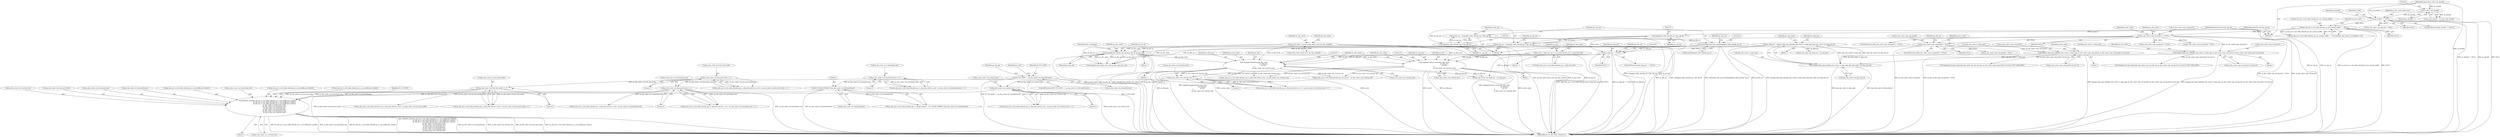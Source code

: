 digraph "0_Android_a86eb798d077b9b25c8f8c77e3c02c2f287c1ce7@pointer" {
"1001046" [label="(Call,INSERT_LOGO(ps_dec_ip->s_ivd_video_decode_ip_t.s_out_buffer.pu1_bufs[0],\n                                ps_dec_ip->s_ivd_video_decode_ip_t.s_out_buffer.pu1_bufs[1],\n                                ps_dec_ip->s_ivd_video_decode_ip_t.s_out_buffer.pu1_bufs[2],\n                                ps_dec_state->u4_frm_buf_stride,\n                                ps_dec_state->u2_horizontal_size,\n                                ps_dec_state->u2_vertical_size,\n                                ps_dec_state->i4_chromaFormat,\n                                ps_dec_state->u2_horizontal_size,\n                                ps_dec_state->u2_vertical_size))"];
"1000928" [label="(Call,ps_dec_state->u4_frm_buf_stride >> 1)"];
"1000889" [label="(Call,ps_dec_state->u4_frm_buf_stride >> 1)"];
"1000915" [label="(Call,ps_dec_state->u2_horizontal_size >> 1)"];
"1000876" [label="(Call,ps_dec_state->u2_horizontal_size >> 1)"];
"1000941" [label="(Call,ps_dec_state->u2_vertical_size >> 1)"];
"1000902" [label="(Call,ps_dec_state->u2_vertical_size >> 1)"];
"1000706" [label="(Call,impeg2d_deinterlace(ps_dec_state,\n                                            ps_disp_pic,\n                                            ps_dst,\n 0,\n                                            ps_dec_state->u2_vertical_size))"];
"1000331" [label="(Call,impeg2d_dec_hdr(ps_dec_state,ps_dec_ip ,ps_dec_op))"];
"1000170" [label="(Call,ps_dec_state = ps_dec_state_multi_core->ps_dec_state[0])"];
"1000116" [label="(Call,ps_dec_ip = (impeg2d_video_decode_ip_t *)pv_api_ip)"];
"1000118" [label="(Call,(impeg2d_video_decode_ip_t *)pv_api_ip)"];
"1000106" [label="(MethodParameterIn,void *pv_api_ip)"];
"1000126" [label="(Call,memset(ps_dec_op,0,sizeof(impeg2d_video_decode_op_t)))"];
"1000121" [label="(Call,ps_dec_op = (impeg2d_video_decode_op_t *)pv_api_op)"];
"1000123" [label="(Call,(impeg2d_video_decode_op_t *)pv_api_op)"];
"1000107" [label="(MethodParameterIn,void *pv_api_op)"];
"1000511" [label="(Call,ps_disp_pic == NULL)"];
"1000494" [label="(Call,ps_disp_pic = impeg2_disp_mgr_get(&ps_dec_state->s_disp_mgr, &ps_dec_state->i4_disp_buf_id))"];
"1000496" [label="(Call,impeg2_disp_mgr_get(&ps_dec_state->s_disp_mgr, &ps_dec_state->i4_disp_buf_id))"];
"1000442" [label="(Call,impeg2_disp_mgr_add(&ps_dec_state->s_disp_mgr, ps_dec_state->aps_ref_pics[0], ps_dec_state->aps_ref_pics[0]->i4_buf_id))"];
"1000434" [label="(Call,ps_dec_state->aps_ref_pics[0] != NULL)"];
"1000369" [label="(Call,ps_dec_state->aps_ref_pics[1] != NULL)"];
"1000265" [label="(Call,ps_dec_ip->s_ivd_video_decode_ip_t.pv_stream_buffer == NULL)"];
"1000159" [label="(Call,ps_dechdl == NULL)"];
"1000155" [label="(Call,(iv_obj_t *)ps_dechdl)"];
"1000105" [label="(MethodParameterIn,iv_obj_t *ps_dechdl)"];
"1000377" [label="(Call,impeg2_disp_mgr_add(&ps_dec_state->s_disp_mgr, ps_dec_state->aps_ref_pics[1], ps_dec_state->aps_ref_pics[1]->i4_buf_id))"];
"1000687" [label="(Call,ps_dst = &(ps_dec_op->s_ivd_video_decode_op_t.s_disp_frm_buf))"];
"1000716" [label="(Call,impeg2d_format_convert(ps_dec_state,\n                                               ps_disp_pic,\n                                               ps_dst,\n 0,\n                                               ps_dec_state->u2_vertical_size))"];
"1000812" [label="(Call,(IV_COLOR_FORMAT_T)ps_dec_state->i4_chromaFormat)"];
"1000600" [label="(Call,IV_YUV_420P == ps_dec_state->i4_chromaFormat)"];
"1000600" [label="(Call,IV_YUV_420P == ps_dec_state->i4_chromaFormat)"];
"1000877" [label="(Call,ps_dec_state->u2_horizontal_size)"];
"1000706" [label="(Call,impeg2d_deinterlace(ps_dec_state,\n                                            ps_disp_pic,\n                                            ps_dst,\n 0,\n                                            ps_dec_state->u2_vertical_size))"];
"1000443" [label="(Call,&ps_dec_state->s_disp_mgr)"];
"1000382" [label="(Call,ps_dec_state->aps_ref_pics[1])"];
"1000172" [label="(Call,ps_dec_state_multi_core->ps_dec_state[0])"];
"1000881" [label="(Call,ps_dec_op->s_ivd_video_decode_op_t.s_disp_frm_buf.u4_u_strd = ps_dec_state->u4_frm_buf_stride >> 1)"];
"1000710" [label="(Literal,0)"];
"1000435" [label="(Call,ps_dec_state->aps_ref_pics[0])"];
"1000721" [label="(Call,ps_dec_state->u2_vertical_size)"];
"1000812" [label="(Call,(IV_COLOR_FORMAT_T)ps_dec_state->i4_chromaFormat)"];
"1000717" [label="(Identifier,ps_dec_state)"];
"1000105" [label="(MethodParameterIn,iv_obj_t *ps_dechdl)"];
"1000716" [label="(Call,impeg2d_format_convert(ps_dec_state,\n                                               ps_disp_pic,\n                                               ps_dst,\n 0,\n                                               ps_dec_state->u2_vertical_size))"];
"1000868" [label="(Call,ps_dec_op->s_ivd_video_decode_op_t.s_disp_frm_buf.u4_u_wd = ps_dec_state->u2_horizontal_size >> 1)"];
"1000708" [label="(Identifier,ps_disp_pic)"];
"1000945" [label="(Literal,1)"];
"1000116" [label="(Call,ps_dec_ip = (impeg2d_video_decode_ip_t *)pv_api_ip)"];
"1000122" [label="(Identifier,ps_dec_op)"];
"1000334" [label="(Identifier,ps_dec_op)"];
"1000271" [label="(Identifier,NULL)"];
"1000378" [label="(Call,&ps_dec_state->s_disp_mgr)"];
"1000890" [label="(Call,ps_dec_state->u4_frm_buf_stride)"];
"1000689" [label="(Call,&(ps_dec_op->s_ivd_video_decode_op_t.s_disp_frm_buf))"];
"1000916" [label="(Call,ps_dec_state->u2_horizontal_size)"];
"1000942" [label="(Call,ps_dec_state->u2_vertical_size)"];
"1000902" [label="(Call,ps_dec_state->u2_vertical_size >> 1)"];
"1000377" [label="(Call,impeg2_disp_mgr_add(&ps_dec_state->s_disp_mgr, ps_dec_state->aps_ref_pics[1], ps_dec_state->aps_ref_pics[1]->i4_buf_id))"];
"1000876" [label="(Call,ps_dec_state->u2_horizontal_size >> 1)"];
"1001093" [label="(Identifier,IV_SUCCESS)"];
"1000368" [label="(ControlStructure,if(ps_dec_state->aps_ref_pics[1] != NULL))"];
"1000447" [label="(Call,ps_dec_state->aps_ref_pics[0])"];
"1000387" [label="(Call,ps_dec_state->aps_ref_pics[1]->i4_buf_id)"];
"1000367" [label="(Block,)"];
"1000331" [label="(Call,impeg2d_dec_hdr(ps_dec_state,ps_dec_ip ,ps_dec_op))"];
"1001080" [label="(Call,ps_dec_state->u2_vertical_size)"];
"1000857" [label="(Call,ps_dec_op->s_ivd_video_decode_op_t.s_disp_frm_buf.u4_y_ht = ps_dec_state->u2_vertical_size)"];
"1000121" [label="(Call,ps_dec_op = (impeg2d_video_decode_op_t *)pv_api_op)"];
"1000928" [label="(Call,ps_dec_state->u4_frm_buf_stride >> 1)"];
"1000687" [label="(Call,ps_dst = &(ps_dec_op->s_ivd_video_decode_op_t.s_disp_frm_buf))"];
"1000126" [label="(Call,memset(ps_dec_op,0,sizeof(impeg2d_video_decode_op_t)))"];
"1000496" [label="(Call,impeg2_disp_mgr_get(&ps_dec_state->s_disp_mgr, &ps_dec_state->i4_disp_buf_id))"];
"1000527" [label="(Literal,0)"];
"1000107" [label="(MethodParameterIn,void *pv_api_op)"];
"1000434" [label="(Call,ps_dec_state->aps_ref_pics[0] != NULL)"];
"1000720" [label="(Literal,0)"];
"1000442" [label="(Call,impeg2_disp_mgr_add(&ps_dec_state->s_disp_mgr, ps_dec_state->aps_ref_pics[0], ps_dec_state->aps_ref_pics[0]->i4_buf_id))"];
"1000726" [label="(Identifier,ps_dec_state)"];
"1000239" [label="(Call,ps_dec_state->ps_disp_pic = NULL)"];
"1000510" [label="(ControlStructure,if(ps_disp_pic == NULL))"];
"1000433" [label="(ControlStructure,if(ps_dec_state->aps_ref_pics[0] != NULL))"];
"1000106" [label="(MethodParameterIn,void *pv_api_ip)"];
"1000512" [label="(Identifier,ps_disp_pic)"];
"1000941" [label="(Call,ps_dec_state->u2_vertical_size >> 1)"];
"1000814" [label="(Call,ps_dec_state->i4_chromaFormat)"];
"1000718" [label="(Identifier,ps_disp_pic)"];
"1000880" [label="(Literal,1)"];
"1000375" [label="(Identifier,NULL)"];
"1000894" [label="(Call,ps_dec_op->s_ivd_video_decode_op_t.s_disp_frm_buf.u4_u_ht = ps_dec_state->u2_vertical_size >> 1)"];
"1000161" [label="(Identifier,NULL)"];
"1001074" [label="(Call,ps_dec_state->u4_frm_buf_stride)"];
"1000370" [label="(Call,ps_dec_state->aps_ref_pics[1])"];
"1000978" [label="(Call,ps_dec_op->s_ivd_video_decode_op_t.s_disp_frm_buf.u4_u_strd = ps_dec_state->u4_frm_buf_stride)"];
"1000155" [label="(Call,(iv_obj_t *)ps_dechdl)"];
"1000929" [label="(Call,ps_dec_state->u4_frm_buf_stride)"];
"1000108" [label="(Block,)"];
"1000711" [label="(Call,ps_dec_state->u2_vertical_size)"];
"1000441" [label="(Block,)"];
"1000688" [label="(Identifier,ps_dst)"];
"1000125" [label="(Identifier,pv_api_op)"];
"1000396" [label="(Identifier,ps_dec_state)"];
"1001695" [label="(MethodReturn,IV_API_CALL_STATUS_T)"];
"1000685" [label="(Block,)"];
"1000332" [label="(Identifier,ps_dec_state)"];
"1000440" [label="(Identifier,NULL)"];
"1000333" [label="(Identifier,ps_dec_ip)"];
"1000511" [label="(Call,ps_disp_pic == NULL)"];
"1000481" [label="(Identifier,ps_dec_ip)"];
"1000893" [label="(Literal,1)"];
"1000513" [label="(Identifier,NULL)"];
"1001086" [label="(Call,ps_dec_state->u2_horizontal_size)"];
"1000153" [label="(Call,ps_dec_handle = (iv_obj_t *)ps_dechdl)"];
"1000889" [label="(Call,ps_dec_state->u4_frm_buf_stride >> 1)"];
"1000418" [label="(Call,ps_dec_state->aps_ref_pics[1] = NULL)"];
"1000698" [label="(Identifier,ps_dec_state)"];
"1000158" [label="(ControlStructure,if(ps_dechdl == NULL))"];
"1000744" [label="(Call,ps_dec_state->ps_deint_pic = ps_disp_pic)"];
"1000274" [label="(Identifier,ps_dec_state)"];
"1000380" [label="(Identifier,ps_dec_state)"];
"1000164" [label="(Identifier,IV_FAIL)"];
"1000494" [label="(Call,ps_disp_pic = impeg2_disp_mgr_get(&ps_dec_state->s_disp_mgr, &ps_dec_state->i4_disp_buf_id))"];
"1000171" [label="(Identifier,ps_dec_state)"];
"1000266" [label="(Call,ps_dec_ip->s_ivd_video_decode_ip_t.pv_stream_buffer)"];
"1000920" [label="(Call,ps_dec_op->s_ivd_video_decode_op_t.s_disp_frm_buf.u4_v_strd = ps_dec_state->u4_frm_buf_stride >> 1)"];
"1000129" [label="(Call,sizeof(impeg2d_video_decode_op_t))"];
"1000507" [label="(Identifier,ps_dec_state)"];
"1000118" [label="(Call,(impeg2d_video_decode_ip_t *)pv_api_ip)"];
"1000376" [label="(Block,)"];
"1001045" [label="(Block,)"];
"1000369" [label="(Call,ps_dec_state->aps_ref_pics[1] != NULL)"];
"1000806" [label="(Call,ps_dec_op->s_ivd_video_decode_op_t.e_output_format = (IV_COLOR_FORMAT_T)ps_dec_state->i4_chromaFormat)"];
"1001089" [label="(Call,ps_dec_state->u2_vertical_size)"];
"1000120" [label="(Identifier,pv_api_ip)"];
"1001083" [label="(Call,ps_dec_state->i4_chromaFormat)"];
"1000471" [label="(Call,ps_dec_state->aps_ref_pics[0] = NULL)"];
"1000117" [label="(Identifier,ps_dec_ip)"];
"1000264" [label="(Call,(ps_dec_ip->s_ivd_video_decode_ip_t.pv_stream_buffer == NULL)&&(ps_dec_state->u1_flushfrm==0))"];
"1000715" [label="(Block,)"];
"1000166" [label="(Identifier,ps_dec_state_multi_core)"];
"1000601" [label="(Identifier,IV_YUV_420P)"];
"1000505" [label="(Call,ps_dec_state->ps_disp_pic = ps_disp_pic)"];
"1000170" [label="(Call,ps_dec_state = ps_dec_state_multi_core->ps_dec_state[0])"];
"1000128" [label="(Literal,0)"];
"1001425" [label="(Call,impeg2d_dec_frm(ps_dec_state,ps_dec_ip,ps_dec_op))"];
"1000707" [label="(Identifier,ps_dec_state)"];
"1001056" [label="(Call,ps_dec_ip->s_ivd_video_decode_ip_t.s_out_buffer.pu1_bufs[1])"];
"1001046" [label="(Call,INSERT_LOGO(ps_dec_ip->s_ivd_video_decode_ip_t.s_out_buffer.pu1_bufs[0],\n                                ps_dec_ip->s_ivd_video_decode_ip_t.s_out_buffer.pu1_bufs[1],\n                                ps_dec_ip->s_ivd_video_decode_ip_t.s_out_buffer.pu1_bufs[2],\n                                ps_dec_state->u4_frm_buf_stride,\n                                ps_dec_state->u2_horizontal_size,\n                                ps_dec_state->u2_vertical_size,\n                                ps_dec_state->i4_chromaFormat,\n                                ps_dec_state->u2_horizontal_size,\n                                ps_dec_state->u2_vertical_size))"];
"1000967" [label="(Call,ps_dec_op->s_ivd_video_decode_op_t.s_disp_frm_buf.u4_u_wd = ps_dec_state->u2_horizontal_size)"];
"1000160" [label="(Identifier,ps_dechdl)"];
"1000425" [label="(Call,ps_dec_state->aps_ref_pics[0] = NULL)"];
"1000915" [label="(Call,ps_dec_state->u2_horizontal_size >> 1)"];
"1001077" [label="(Call,ps_dec_state->u2_horizontal_size)"];
"1000719" [label="(Identifier,ps_dst)"];
"1000330" [label="(Block,)"];
"1000157" [label="(Identifier,ps_dechdl)"];
"1000179" [label="(Identifier,ps_dec_state)"];
"1000394" [label="(Call,impeg2_buf_mgr_release(ps_dec_state->pv_pic_buf_mg, ps_dec_state->aps_ref_pics[1]->i4_buf_id, BUF_MGR_REF))"];
"1000610" [label="(Identifier,ps_dec_op)"];
"1000495" [label="(Identifier,ps_disp_pic)"];
"1000705" [label="(Block,)"];
"1000336" [label="(Identifier,bytes_remaining)"];
"1000933" [label="(Call,ps_dec_op->s_ivd_video_decode_op_t.s_disp_frm_buf.u4_v_ht = ps_dec_state->u2_vertical_size >> 1)"];
"1000763" [label="(Call,ps_dec_op->s_ivd_video_decode_op_t.u4_pic_ht = ps_dec_state->u2_vertical_size)"];
"1000459" [label="(Call,impeg2_buf_mgr_release(ps_dec_state->pv_pic_buf_mg, ps_dec_state->aps_ref_pics[0]->i4_buf_id, BUF_MGR_REF))"];
"1000265" [label="(Call,ps_dec_ip->s_ivd_video_decode_ip_t.pv_stream_buffer == NULL)"];
"1001047" [label="(Call,ps_dec_ip->s_ivd_video_decode_ip_t.s_out_buffer.pu1_bufs[0])"];
"1000919" [label="(Literal,1)"];
"1000437" [label="(Identifier,ps_dec_state)"];
"1000907" [label="(Call,ps_dec_op->s_ivd_video_decode_op_t.s_disp_frm_buf.u4_v_wd = ps_dec_state->u2_horizontal_size >> 1)"];
"1000903" [label="(Call,ps_dec_state->u2_vertical_size)"];
"1000452" [label="(Call,ps_dec_state->aps_ref_pics[0]->i4_buf_id)"];
"1000932" [label="(Literal,1)"];
"1000518" [label="(Identifier,ps_dec_op)"];
"1000501" [label="(Call,&ps_dec_state->i4_disp_buf_id)"];
"1000497" [label="(Call,&ps_dec_state->s_disp_mgr)"];
"1000159" [label="(Call,ps_dechdl == NULL)"];
"1000599" [label="(ControlStructure,if(IV_YUV_420P == ps_dec_state->i4_chromaFormat))"];
"1000635" [label="(Identifier,pu1_buf)"];
"1000127" [label="(Identifier,ps_dec_op)"];
"1000445" [label="(Identifier,ps_dec_state)"];
"1000709" [label="(Identifier,ps_dst)"];
"1000123" [label="(Call,(impeg2d_video_decode_op_t *)pv_api_op)"];
"1001065" [label="(Call,ps_dec_ip->s_ivd_video_decode_ip_t.s_out_buffer.pu1_bufs[2])"];
"1000602" [label="(Call,ps_dec_state->i4_chromaFormat)"];
"1000461" [label="(Identifier,ps_dec_state)"];
"1000906" [label="(Literal,1)"];
"1000134" [label="(Identifier,ps_dec_op)"];
"1001046" -> "1001045"  [label="AST: "];
"1001046" -> "1001089"  [label="CFG: "];
"1001047" -> "1001046"  [label="AST: "];
"1001056" -> "1001046"  [label="AST: "];
"1001065" -> "1001046"  [label="AST: "];
"1001074" -> "1001046"  [label="AST: "];
"1001077" -> "1001046"  [label="AST: "];
"1001080" -> "1001046"  [label="AST: "];
"1001083" -> "1001046"  [label="AST: "];
"1001086" -> "1001046"  [label="AST: "];
"1001089" -> "1001046"  [label="AST: "];
"1001093" -> "1001046"  [label="CFG: "];
"1001046" -> "1001695"  [label="DDG: ps_dec_state->u2_vertical_size"];
"1001046" -> "1001695"  [label="DDG: ps_dec_state->u4_frm_buf_stride"];
"1001046" -> "1001695"  [label="DDG: ps_dec_ip->s_ivd_video_decode_ip_t.s_out_buffer.pu1_bufs[1]"];
"1001046" -> "1001695"  [label="DDG: ps_dec_ip->s_ivd_video_decode_ip_t.s_out_buffer.pu1_bufs[0]"];
"1001046" -> "1001695"  [label="DDG: ps_dec_state->u2_horizontal_size"];
"1001046" -> "1001695"  [label="DDG: ps_dec_ip->s_ivd_video_decode_ip_t.s_out_buffer.pu1_bufs[2]"];
"1001046" -> "1001695"  [label="DDG: INSERT_LOGO(ps_dec_ip->s_ivd_video_decode_ip_t.s_out_buffer.pu1_bufs[0],\n                                ps_dec_ip->s_ivd_video_decode_ip_t.s_out_buffer.pu1_bufs[1],\n                                ps_dec_ip->s_ivd_video_decode_ip_t.s_out_buffer.pu1_bufs[2],\n                                ps_dec_state->u4_frm_buf_stride,\n                                ps_dec_state->u2_horizontal_size,\n                                ps_dec_state->u2_vertical_size,\n                                ps_dec_state->i4_chromaFormat,\n                                ps_dec_state->u2_horizontal_size,\n                                ps_dec_state->u2_vertical_size)"];
"1001046" -> "1001695"  [label="DDG: ps_dec_state->i4_chromaFormat"];
"1000928" -> "1001046"  [label="DDG: ps_dec_state->u4_frm_buf_stride"];
"1000915" -> "1001046"  [label="DDG: ps_dec_state->u2_horizontal_size"];
"1000941" -> "1001046"  [label="DDG: ps_dec_state->u2_vertical_size"];
"1000812" -> "1001046"  [label="DDG: ps_dec_state->i4_chromaFormat"];
"1000928" -> "1000920"  [label="AST: "];
"1000928" -> "1000932"  [label="CFG: "];
"1000929" -> "1000928"  [label="AST: "];
"1000932" -> "1000928"  [label="AST: "];
"1000920" -> "1000928"  [label="CFG: "];
"1000928" -> "1001695"  [label="DDG: ps_dec_state->u4_frm_buf_stride"];
"1000928" -> "1000920"  [label="DDG: ps_dec_state->u4_frm_buf_stride"];
"1000928" -> "1000920"  [label="DDG: 1"];
"1000889" -> "1000928"  [label="DDG: ps_dec_state->u4_frm_buf_stride"];
"1000928" -> "1000978"  [label="DDG: ps_dec_state->u4_frm_buf_stride"];
"1000889" -> "1000881"  [label="AST: "];
"1000889" -> "1000893"  [label="CFG: "];
"1000890" -> "1000889"  [label="AST: "];
"1000893" -> "1000889"  [label="AST: "];
"1000881" -> "1000889"  [label="CFG: "];
"1000889" -> "1000881"  [label="DDG: ps_dec_state->u4_frm_buf_stride"];
"1000889" -> "1000881"  [label="DDG: 1"];
"1000915" -> "1000907"  [label="AST: "];
"1000915" -> "1000919"  [label="CFG: "];
"1000916" -> "1000915"  [label="AST: "];
"1000919" -> "1000915"  [label="AST: "];
"1000907" -> "1000915"  [label="CFG: "];
"1000915" -> "1001695"  [label="DDG: ps_dec_state->u2_horizontal_size"];
"1000915" -> "1000907"  [label="DDG: ps_dec_state->u2_horizontal_size"];
"1000915" -> "1000907"  [label="DDG: 1"];
"1000876" -> "1000915"  [label="DDG: ps_dec_state->u2_horizontal_size"];
"1000915" -> "1000967"  [label="DDG: ps_dec_state->u2_horizontal_size"];
"1000876" -> "1000868"  [label="AST: "];
"1000876" -> "1000880"  [label="CFG: "];
"1000877" -> "1000876"  [label="AST: "];
"1000880" -> "1000876"  [label="AST: "];
"1000868" -> "1000876"  [label="CFG: "];
"1000876" -> "1000868"  [label="DDG: ps_dec_state->u2_horizontal_size"];
"1000876" -> "1000868"  [label="DDG: 1"];
"1000941" -> "1000933"  [label="AST: "];
"1000941" -> "1000945"  [label="CFG: "];
"1000942" -> "1000941"  [label="AST: "];
"1000945" -> "1000941"  [label="AST: "];
"1000933" -> "1000941"  [label="CFG: "];
"1000941" -> "1001695"  [label="DDG: ps_dec_state->u2_vertical_size"];
"1000941" -> "1000933"  [label="DDG: ps_dec_state->u2_vertical_size"];
"1000941" -> "1000933"  [label="DDG: 1"];
"1000902" -> "1000941"  [label="DDG: ps_dec_state->u2_vertical_size"];
"1000902" -> "1000894"  [label="AST: "];
"1000902" -> "1000906"  [label="CFG: "];
"1000903" -> "1000902"  [label="AST: "];
"1000906" -> "1000902"  [label="AST: "];
"1000894" -> "1000902"  [label="CFG: "];
"1000902" -> "1000894"  [label="DDG: ps_dec_state->u2_vertical_size"];
"1000902" -> "1000894"  [label="DDG: 1"];
"1000706" -> "1000902"  [label="DDG: ps_dec_state->u2_vertical_size"];
"1000716" -> "1000902"  [label="DDG: ps_dec_state->u2_vertical_size"];
"1000706" -> "1000705"  [label="AST: "];
"1000706" -> "1000711"  [label="CFG: "];
"1000707" -> "1000706"  [label="AST: "];
"1000708" -> "1000706"  [label="AST: "];
"1000709" -> "1000706"  [label="AST: "];
"1000710" -> "1000706"  [label="AST: "];
"1000711" -> "1000706"  [label="AST: "];
"1000726" -> "1000706"  [label="CFG: "];
"1000706" -> "1001695"  [label="DDG: ps_dst"];
"1000706" -> "1001695"  [label="DDG: ps_disp_pic"];
"1000706" -> "1001695"  [label="DDG: impeg2d_deinterlace(ps_dec_state,\n                                            ps_disp_pic,\n                                            ps_dst,\n 0,\n                                            ps_dec_state->u2_vertical_size)"];
"1000706" -> "1001695"  [label="DDG: ps_dec_state"];
"1000331" -> "1000706"  [label="DDG: ps_dec_state"];
"1000170" -> "1000706"  [label="DDG: ps_dec_state"];
"1000511" -> "1000706"  [label="DDG: ps_disp_pic"];
"1000687" -> "1000706"  [label="DDG: ps_dst"];
"1000706" -> "1000744"  [label="DDG: ps_disp_pic"];
"1000706" -> "1000763"  [label="DDG: ps_dec_state->u2_vertical_size"];
"1000706" -> "1000857"  [label="DDG: ps_dec_state->u2_vertical_size"];
"1000331" -> "1000330"  [label="AST: "];
"1000331" -> "1000334"  [label="CFG: "];
"1000332" -> "1000331"  [label="AST: "];
"1000333" -> "1000331"  [label="AST: "];
"1000334" -> "1000331"  [label="AST: "];
"1000336" -> "1000331"  [label="CFG: "];
"1000331" -> "1001695"  [label="DDG: ps_dec_op"];
"1000331" -> "1001695"  [label="DDG: impeg2d_dec_hdr(ps_dec_state,ps_dec_ip ,ps_dec_op)"];
"1000331" -> "1001695"  [label="DDG: ps_dec_ip"];
"1000331" -> "1001695"  [label="DDG: ps_dec_state"];
"1000170" -> "1000331"  [label="DDG: ps_dec_state"];
"1000116" -> "1000331"  [label="DDG: ps_dec_ip"];
"1000126" -> "1000331"  [label="DDG: ps_dec_op"];
"1000331" -> "1000716"  [label="DDG: ps_dec_state"];
"1000331" -> "1001425"  [label="DDG: ps_dec_state"];
"1000331" -> "1001425"  [label="DDG: ps_dec_ip"];
"1000331" -> "1001425"  [label="DDG: ps_dec_op"];
"1000170" -> "1000108"  [label="AST: "];
"1000170" -> "1000172"  [label="CFG: "];
"1000171" -> "1000170"  [label="AST: "];
"1000172" -> "1000170"  [label="AST: "];
"1000179" -> "1000170"  [label="CFG: "];
"1000170" -> "1001695"  [label="DDG: ps_dec_state_multi_core->ps_dec_state[0]"];
"1000170" -> "1001695"  [label="DDG: ps_dec_state"];
"1000170" -> "1000716"  [label="DDG: ps_dec_state"];
"1000170" -> "1001425"  [label="DDG: ps_dec_state"];
"1000116" -> "1000108"  [label="AST: "];
"1000116" -> "1000118"  [label="CFG: "];
"1000117" -> "1000116"  [label="AST: "];
"1000118" -> "1000116"  [label="AST: "];
"1000122" -> "1000116"  [label="CFG: "];
"1000116" -> "1001695"  [label="DDG: ps_dec_ip"];
"1000116" -> "1001695"  [label="DDG: (impeg2d_video_decode_ip_t *)pv_api_ip"];
"1000118" -> "1000116"  [label="DDG: pv_api_ip"];
"1000116" -> "1001425"  [label="DDG: ps_dec_ip"];
"1000118" -> "1000120"  [label="CFG: "];
"1000119" -> "1000118"  [label="AST: "];
"1000120" -> "1000118"  [label="AST: "];
"1000118" -> "1001695"  [label="DDG: pv_api_ip"];
"1000106" -> "1000118"  [label="DDG: pv_api_ip"];
"1000106" -> "1000104"  [label="AST: "];
"1000106" -> "1001695"  [label="DDG: pv_api_ip"];
"1000126" -> "1000108"  [label="AST: "];
"1000126" -> "1000129"  [label="CFG: "];
"1000127" -> "1000126"  [label="AST: "];
"1000128" -> "1000126"  [label="AST: "];
"1000129" -> "1000126"  [label="AST: "];
"1000134" -> "1000126"  [label="CFG: "];
"1000126" -> "1001695"  [label="DDG: memset(ps_dec_op,0,sizeof(impeg2d_video_decode_op_t))"];
"1000126" -> "1001695"  [label="DDG: ps_dec_op"];
"1000121" -> "1000126"  [label="DDG: ps_dec_op"];
"1000126" -> "1001425"  [label="DDG: ps_dec_op"];
"1000121" -> "1000108"  [label="AST: "];
"1000121" -> "1000123"  [label="CFG: "];
"1000122" -> "1000121"  [label="AST: "];
"1000123" -> "1000121"  [label="AST: "];
"1000127" -> "1000121"  [label="CFG: "];
"1000121" -> "1001695"  [label="DDG: (impeg2d_video_decode_op_t *)pv_api_op"];
"1000123" -> "1000121"  [label="DDG: pv_api_op"];
"1000123" -> "1000125"  [label="CFG: "];
"1000124" -> "1000123"  [label="AST: "];
"1000125" -> "1000123"  [label="AST: "];
"1000123" -> "1001695"  [label="DDG: pv_api_op"];
"1000107" -> "1000123"  [label="DDG: pv_api_op"];
"1000107" -> "1000104"  [label="AST: "];
"1000107" -> "1001695"  [label="DDG: pv_api_op"];
"1000511" -> "1000510"  [label="AST: "];
"1000511" -> "1000513"  [label="CFG: "];
"1000512" -> "1000511"  [label="AST: "];
"1000513" -> "1000511"  [label="AST: "];
"1000518" -> "1000511"  [label="CFG: "];
"1000527" -> "1000511"  [label="CFG: "];
"1000511" -> "1001695"  [label="DDG: NULL"];
"1000511" -> "1001695"  [label="DDG: ps_disp_pic == NULL"];
"1000511" -> "1001695"  [label="DDG: ps_disp_pic"];
"1000494" -> "1000511"  [label="DDG: ps_disp_pic"];
"1000434" -> "1000511"  [label="DDG: NULL"];
"1000369" -> "1000511"  [label="DDG: NULL"];
"1000511" -> "1000716"  [label="DDG: ps_disp_pic"];
"1000511" -> "1000744"  [label="DDG: ps_disp_pic"];
"1000494" -> "1000367"  [label="AST: "];
"1000494" -> "1000496"  [label="CFG: "];
"1000495" -> "1000494"  [label="AST: "];
"1000496" -> "1000494"  [label="AST: "];
"1000507" -> "1000494"  [label="CFG: "];
"1000494" -> "1001695"  [label="DDG: impeg2_disp_mgr_get(&ps_dec_state->s_disp_mgr, &ps_dec_state->i4_disp_buf_id)"];
"1000496" -> "1000494"  [label="DDG: &ps_dec_state->s_disp_mgr"];
"1000496" -> "1000494"  [label="DDG: &ps_dec_state->i4_disp_buf_id"];
"1000494" -> "1000505"  [label="DDG: ps_disp_pic"];
"1000496" -> "1000501"  [label="CFG: "];
"1000497" -> "1000496"  [label="AST: "];
"1000501" -> "1000496"  [label="AST: "];
"1000496" -> "1001695"  [label="DDG: &ps_dec_state->s_disp_mgr"];
"1000496" -> "1001695"  [label="DDG: &ps_dec_state->i4_disp_buf_id"];
"1000442" -> "1000496"  [label="DDG: &ps_dec_state->s_disp_mgr"];
"1000377" -> "1000496"  [label="DDG: &ps_dec_state->s_disp_mgr"];
"1000442" -> "1000441"  [label="AST: "];
"1000442" -> "1000452"  [label="CFG: "];
"1000443" -> "1000442"  [label="AST: "];
"1000447" -> "1000442"  [label="AST: "];
"1000452" -> "1000442"  [label="AST: "];
"1000461" -> "1000442"  [label="CFG: "];
"1000442" -> "1001695"  [label="DDG: impeg2_disp_mgr_add(&ps_dec_state->s_disp_mgr, ps_dec_state->aps_ref_pics[0], ps_dec_state->aps_ref_pics[0]->i4_buf_id)"];
"1000434" -> "1000442"  [label="DDG: ps_dec_state->aps_ref_pics[0]"];
"1000442" -> "1000459"  [label="DDG: ps_dec_state->aps_ref_pics[0]->i4_buf_id"];
"1000434" -> "1000433"  [label="AST: "];
"1000434" -> "1000440"  [label="CFG: "];
"1000435" -> "1000434"  [label="AST: "];
"1000440" -> "1000434"  [label="AST: "];
"1000445" -> "1000434"  [label="CFG: "];
"1000481" -> "1000434"  [label="CFG: "];
"1000434" -> "1001695"  [label="DDG: ps_dec_state->aps_ref_pics[0] != NULL"];
"1000434" -> "1001695"  [label="DDG: ps_dec_state->aps_ref_pics[0]"];
"1000369" -> "1000434"  [label="DDG: NULL"];
"1000434" -> "1000471"  [label="DDG: NULL"];
"1000369" -> "1000368"  [label="AST: "];
"1000369" -> "1000375"  [label="CFG: "];
"1000370" -> "1000369"  [label="AST: "];
"1000375" -> "1000369"  [label="AST: "];
"1000380" -> "1000369"  [label="CFG: "];
"1000437" -> "1000369"  [label="CFG: "];
"1000369" -> "1001695"  [label="DDG: ps_dec_state->aps_ref_pics[1] != NULL"];
"1000369" -> "1001695"  [label="DDG: ps_dec_state->aps_ref_pics[1]"];
"1000265" -> "1000369"  [label="DDG: NULL"];
"1000369" -> "1000377"  [label="DDG: ps_dec_state->aps_ref_pics[1]"];
"1000369" -> "1000418"  [label="DDG: NULL"];
"1000369" -> "1000425"  [label="DDG: NULL"];
"1000265" -> "1000264"  [label="AST: "];
"1000265" -> "1000271"  [label="CFG: "];
"1000266" -> "1000265"  [label="AST: "];
"1000271" -> "1000265"  [label="AST: "];
"1000274" -> "1000265"  [label="CFG: "];
"1000264" -> "1000265"  [label="CFG: "];
"1000265" -> "1001695"  [label="DDG: ps_dec_ip->s_ivd_video_decode_ip_t.pv_stream_buffer"];
"1000265" -> "1001695"  [label="DDG: NULL"];
"1000265" -> "1000264"  [label="DDG: ps_dec_ip->s_ivd_video_decode_ip_t.pv_stream_buffer"];
"1000265" -> "1000264"  [label="DDG: NULL"];
"1000159" -> "1000265"  [label="DDG: NULL"];
"1000159" -> "1000158"  [label="AST: "];
"1000159" -> "1000161"  [label="CFG: "];
"1000160" -> "1000159"  [label="AST: "];
"1000161" -> "1000159"  [label="AST: "];
"1000164" -> "1000159"  [label="CFG: "];
"1000166" -> "1000159"  [label="CFG: "];
"1000159" -> "1001695"  [label="DDG: ps_dechdl == NULL"];
"1000159" -> "1001695"  [label="DDG: ps_dechdl"];
"1000159" -> "1001695"  [label="DDG: NULL"];
"1000155" -> "1000159"  [label="DDG: ps_dechdl"];
"1000105" -> "1000159"  [label="DDG: ps_dechdl"];
"1000159" -> "1000239"  [label="DDG: NULL"];
"1000155" -> "1000153"  [label="AST: "];
"1000155" -> "1000157"  [label="CFG: "];
"1000156" -> "1000155"  [label="AST: "];
"1000157" -> "1000155"  [label="AST: "];
"1000153" -> "1000155"  [label="CFG: "];
"1000155" -> "1000153"  [label="DDG: ps_dechdl"];
"1000105" -> "1000155"  [label="DDG: ps_dechdl"];
"1000105" -> "1000104"  [label="AST: "];
"1000105" -> "1001695"  [label="DDG: ps_dechdl"];
"1000377" -> "1000376"  [label="AST: "];
"1000377" -> "1000387"  [label="CFG: "];
"1000378" -> "1000377"  [label="AST: "];
"1000382" -> "1000377"  [label="AST: "];
"1000387" -> "1000377"  [label="AST: "];
"1000396" -> "1000377"  [label="CFG: "];
"1000377" -> "1001695"  [label="DDG: impeg2_disp_mgr_add(&ps_dec_state->s_disp_mgr, ps_dec_state->aps_ref_pics[1], ps_dec_state->aps_ref_pics[1]->i4_buf_id)"];
"1000377" -> "1000394"  [label="DDG: ps_dec_state->aps_ref_pics[1]->i4_buf_id"];
"1000687" -> "1000685"  [label="AST: "];
"1000687" -> "1000689"  [label="CFG: "];
"1000688" -> "1000687"  [label="AST: "];
"1000689" -> "1000687"  [label="AST: "];
"1000698" -> "1000687"  [label="CFG: "];
"1000687" -> "1001695"  [label="DDG: &(ps_dec_op->s_ivd_video_decode_op_t.s_disp_frm_buf)"];
"1000687" -> "1000716"  [label="DDG: ps_dst"];
"1000716" -> "1000715"  [label="AST: "];
"1000716" -> "1000721"  [label="CFG: "];
"1000717" -> "1000716"  [label="AST: "];
"1000718" -> "1000716"  [label="AST: "];
"1000719" -> "1000716"  [label="AST: "];
"1000720" -> "1000716"  [label="AST: "];
"1000721" -> "1000716"  [label="AST: "];
"1000726" -> "1000716"  [label="CFG: "];
"1000716" -> "1001695"  [label="DDG: impeg2d_format_convert(ps_dec_state,\n                                               ps_disp_pic,\n                                               ps_dst,\n 0,\n                                               ps_dec_state->u2_vertical_size)"];
"1000716" -> "1001695"  [label="DDG: ps_dec_state"];
"1000716" -> "1001695"  [label="DDG: ps_dst"];
"1000716" -> "1001695"  [label="DDG: ps_disp_pic"];
"1000716" -> "1000744"  [label="DDG: ps_disp_pic"];
"1000716" -> "1000763"  [label="DDG: ps_dec_state->u2_vertical_size"];
"1000716" -> "1000857"  [label="DDG: ps_dec_state->u2_vertical_size"];
"1000812" -> "1000806"  [label="AST: "];
"1000812" -> "1000814"  [label="CFG: "];
"1000813" -> "1000812"  [label="AST: "];
"1000814" -> "1000812"  [label="AST: "];
"1000806" -> "1000812"  [label="CFG: "];
"1000812" -> "1001695"  [label="DDG: ps_dec_state->i4_chromaFormat"];
"1000812" -> "1000806"  [label="DDG: ps_dec_state->i4_chromaFormat"];
"1000600" -> "1000812"  [label="DDG: ps_dec_state->i4_chromaFormat"];
"1000600" -> "1000599"  [label="AST: "];
"1000600" -> "1000602"  [label="CFG: "];
"1000601" -> "1000600"  [label="AST: "];
"1000602" -> "1000600"  [label="AST: "];
"1000610" -> "1000600"  [label="CFG: "];
"1000635" -> "1000600"  [label="CFG: "];
"1000600" -> "1001695"  [label="DDG: IV_YUV_420P == ps_dec_state->i4_chromaFormat"];
"1000600" -> "1001695"  [label="DDG: IV_YUV_420P"];
}
